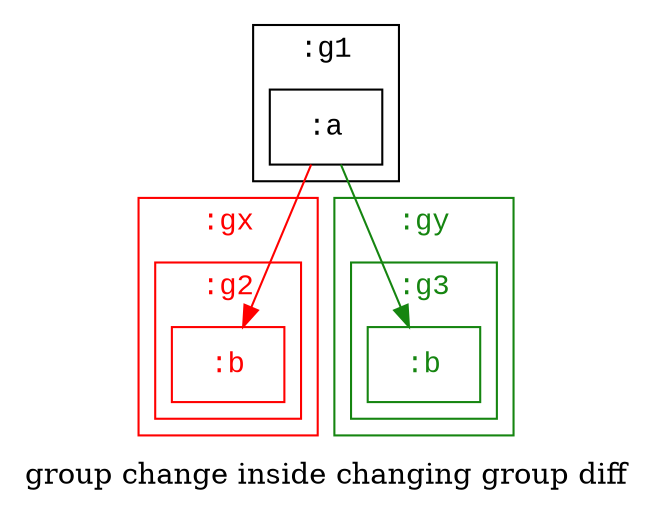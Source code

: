 digraph D {
    label="group change inside changing group diff";
    
    subgraph cluster_node1 { /* :g1 */
        label=":g1";
        shape="rectangle";
        fontname="Courier New";
        
        node2 [fontname="Courier New",shape="rectangle",label=":a"]
    }
    
    subgraph cluster_node3 { /* :gx */
        label=":gx";
        shape="rectangle";
        fontname="Courier New";
        color="#ff0000";
        fontcolor="#ff0000";
        
        subgraph cluster_node4 { /* :g2 */
            label=":g2";
            shape="rectangle";
            fontname="Courier New";
            color="#ff0000";
            fontcolor="#ff0000";
            
            node5 [color="#ff0000",fontcolor="#ff0000",fontname="Courier New",shape="rectangle",label=":b"]
        }
    }
    
    subgraph cluster_node6 { /* :gy */
        label=":gy";
        shape="rectangle";
        fontname="Courier New";
        color="#158510";
        fontcolor="#158510";
        
        subgraph cluster_node7 { /* :g3 */
            label=":g3";
            shape="rectangle";
            fontname="Courier New";
            color="#158510";
            fontcolor="#158510";
            
            node8 [color="#158510",fontcolor="#158510",fontname="Courier New",shape="rectangle",label=":b"]
        }
    }
    
    node2 -> node5 [color="#ff0000",]
    node2 -> node8 [color="#158510",]
}
